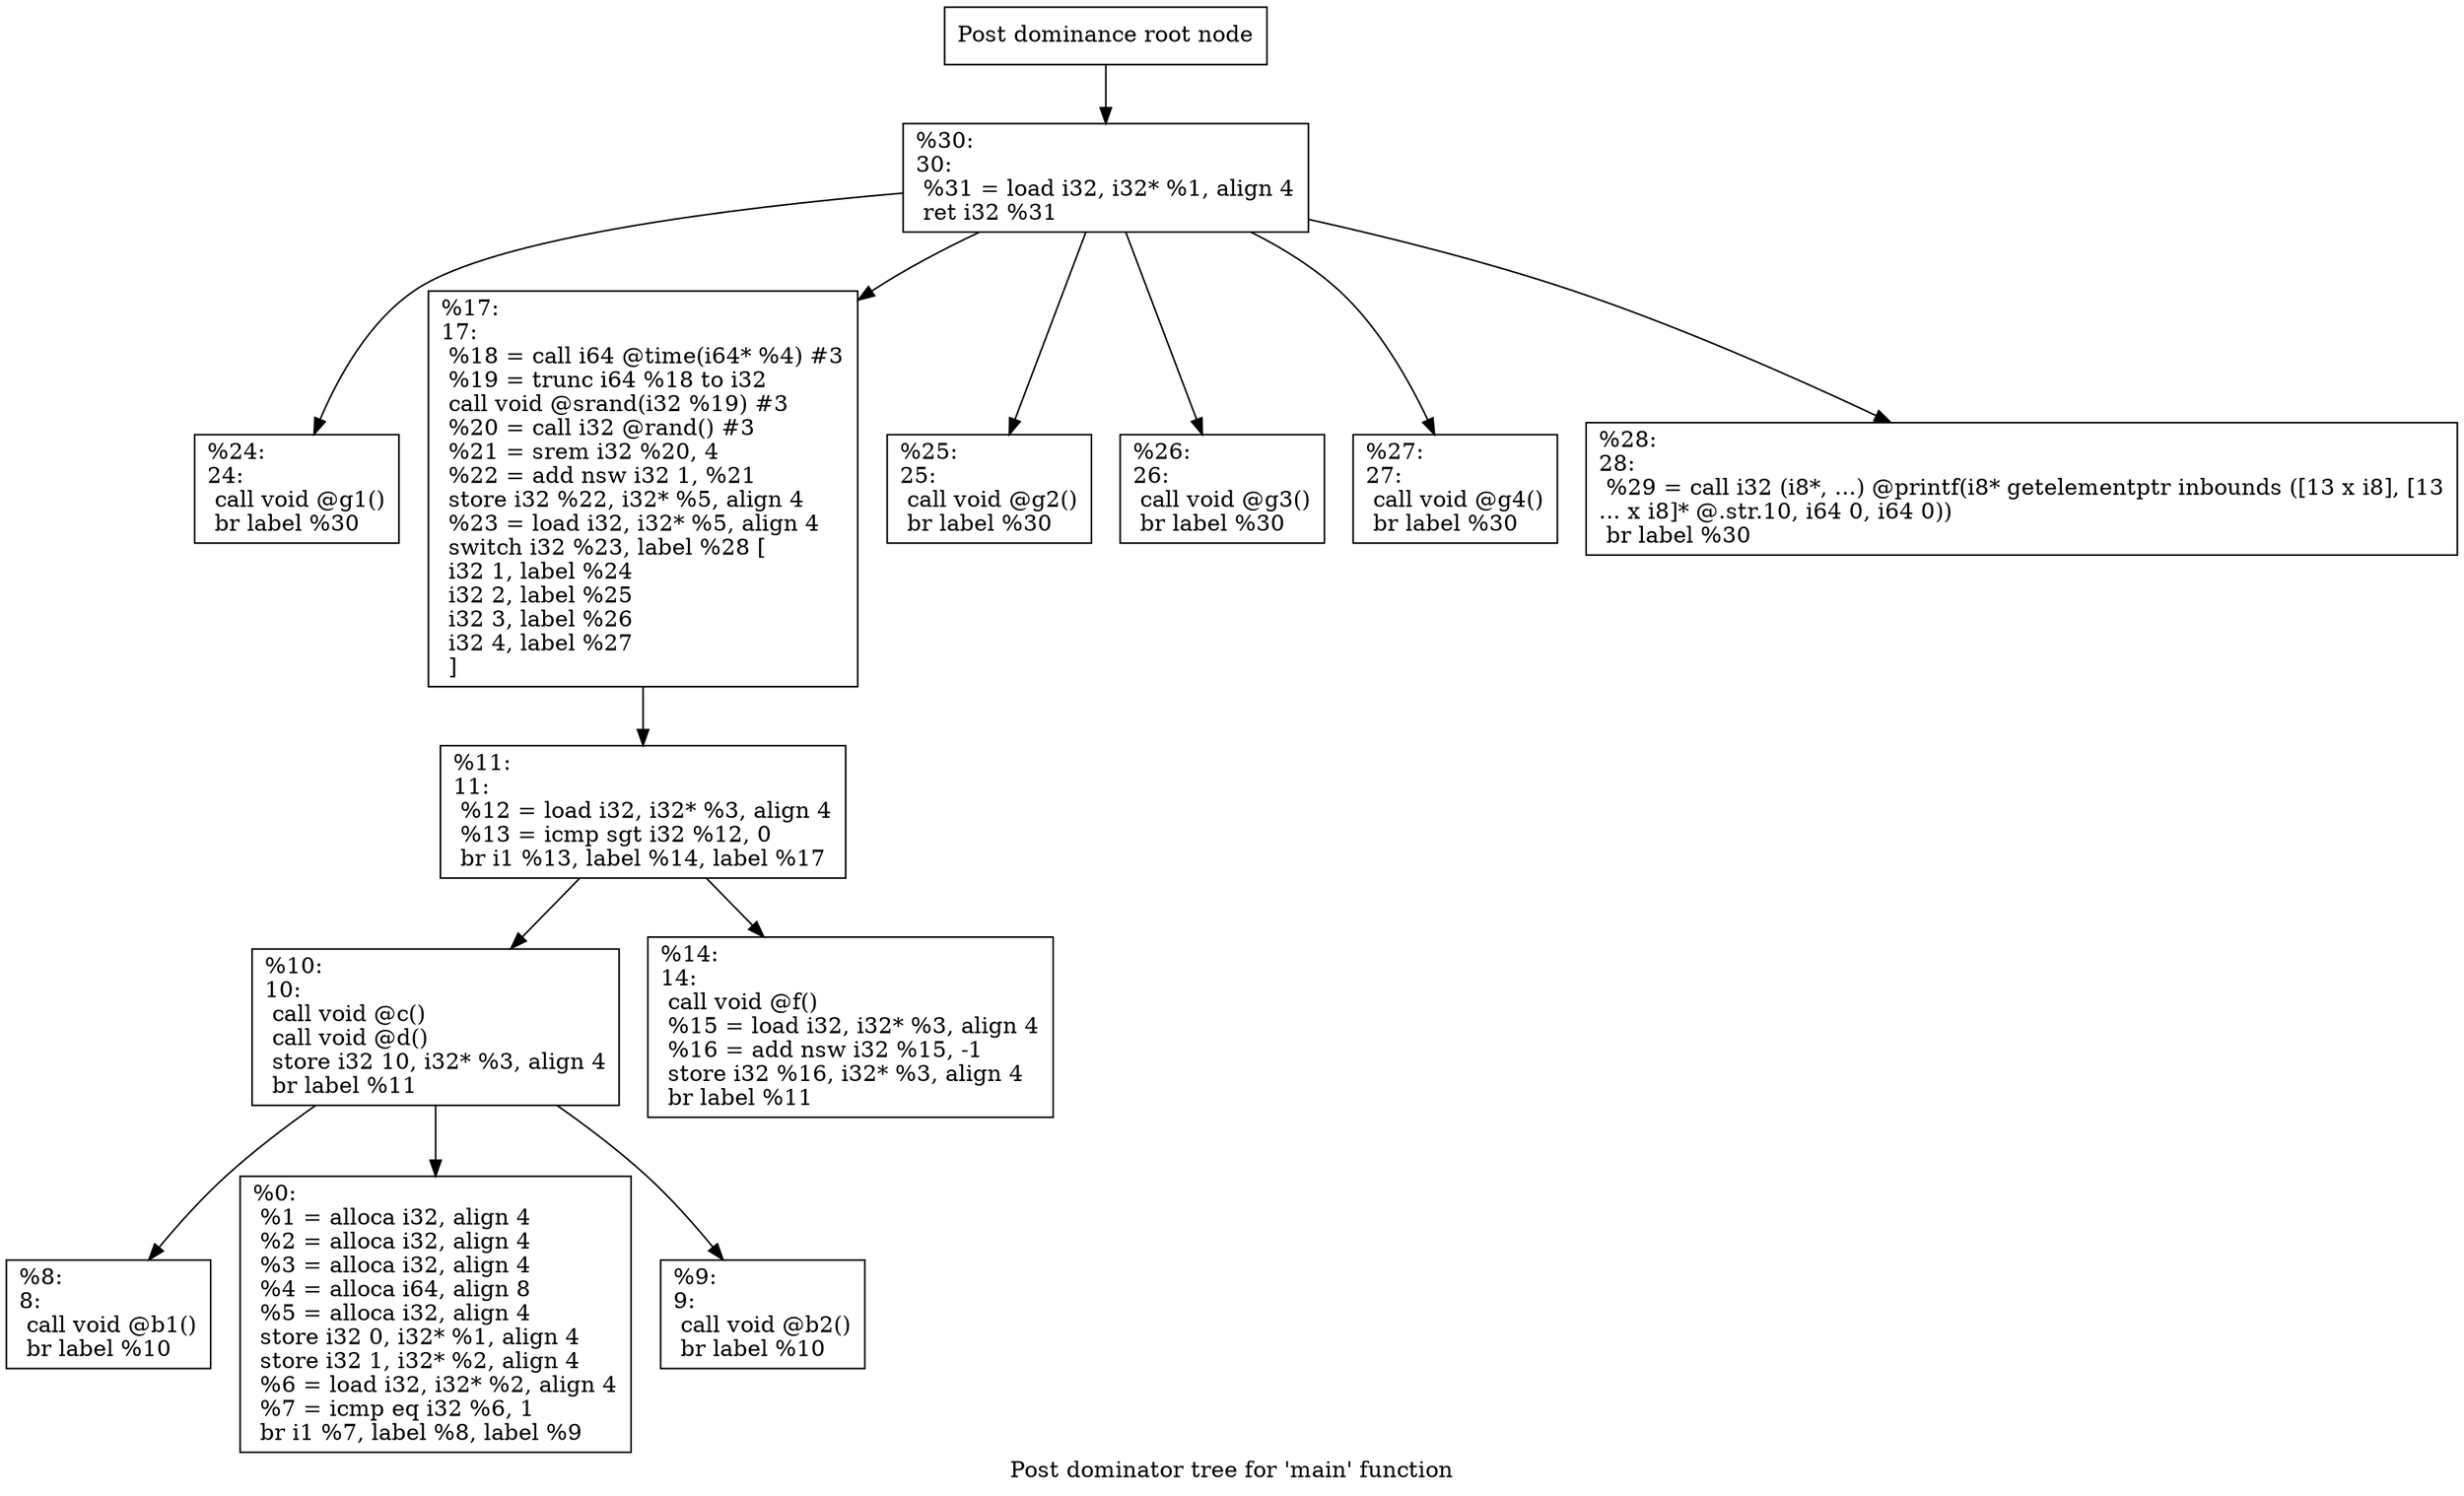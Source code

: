 digraph "Post dominator tree for 'main' function" {
	label="Post dominator tree for 'main' function";

	Node0x1b9d490 [shape=record,label="{Post dominance root node}"];
	Node0x1b9d490 -> Node0x1b9d660;
	Node0x1b9d660 [shape=record,label="{%30:\l30:                                               \l  %31 = load i32, i32* %1, align 4\l  ret i32 %31\l}"];
	Node0x1b9d660 -> Node0x1b9d560;
	Node0x1b9d660 -> Node0x1b9d5a0;
	Node0x1b9d660 -> Node0x1bee740;
	Node0x1b9d660 -> Node0x1bee780;
	Node0x1b9d660 -> Node0x1bee7c0;
	Node0x1b9d660 -> Node0x1bee800;
	Node0x1b9d560 [shape=record,label="{%24:\l24:                                               \l  call void @g1()\l  br label %30\l}"];
	Node0x1b9d5a0 [shape=record,label="{%17:\l17:                                               \l  %18 = call i64 @time(i64* %4) #3\l  %19 = trunc i64 %18 to i32\l  call void @srand(i32 %19) #3\l  %20 = call i32 @rand() #3\l  %21 = srem i32 %20, 4\l  %22 = add nsw i32 1, %21\l  store i32 %22, i32* %5, align 4\l  %23 = load i32, i32* %5, align 4\l  switch i32 %23, label %28 [\l    i32 1, label %24\l    i32 2, label %25\l    i32 3, label %26\l    i32 4, label %27\l  ]\l}"];
	Node0x1b9d5a0 -> Node0x1b9d5e0;
	Node0x1b9d5e0 [shape=record,label="{%11:\l11:                                               \l  %12 = load i32, i32* %3, align 4\l  %13 = icmp sgt i32 %12, 0\l  br i1 %13, label %14, label %17\l}"];
	Node0x1b9d5e0 -> Node0x1bee600;
	Node0x1b9d5e0 -> Node0x1bee700;
	Node0x1bee600 [shape=record,label="{%10:\l10:                                               \l  call void @c()\l  call void @d()\l  store i32 10, i32* %3, align 4\l  br label %11\l}"];
	Node0x1bee600 -> Node0x1bee640;
	Node0x1bee600 -> Node0x1bee680;
	Node0x1bee600 -> Node0x1bee6c0;
	Node0x1bee640 [shape=record,label="{%8:\l8:                                                \l  call void @b1()\l  br label %10\l}"];
	Node0x1bee680 [shape=record,label="{%0:\l  %1 = alloca i32, align 4\l  %2 = alloca i32, align 4\l  %3 = alloca i32, align 4\l  %4 = alloca i64, align 8\l  %5 = alloca i32, align 4\l  store i32 0, i32* %1, align 4\l  store i32 1, i32* %2, align 4\l  %6 = load i32, i32* %2, align 4\l  %7 = icmp eq i32 %6, 1\l  br i1 %7, label %8, label %9\l}"];
	Node0x1bee6c0 [shape=record,label="{%9:\l9:                                                \l  call void @b2()\l  br label %10\l}"];
	Node0x1bee700 [shape=record,label="{%14:\l14:                                               \l  call void @f()\l  %15 = load i32, i32* %3, align 4\l  %16 = add nsw i32 %15, -1\l  store i32 %16, i32* %3, align 4\l  br label %11\l}"];
	Node0x1bee740 [shape=record,label="{%25:\l25:                                               \l  call void @g2()\l  br label %30\l}"];
	Node0x1bee780 [shape=record,label="{%26:\l26:                                               \l  call void @g3()\l  br label %30\l}"];
	Node0x1bee7c0 [shape=record,label="{%27:\l27:                                               \l  call void @g4()\l  br label %30\l}"];
	Node0x1bee800 [shape=record,label="{%28:\l28:                                               \l  %29 = call i32 (i8*, ...) @printf(i8* getelementptr inbounds ([13 x i8], [13\l... x i8]* @.str.10, i64 0, i64 0))\l  br label %30\l}"];
}
